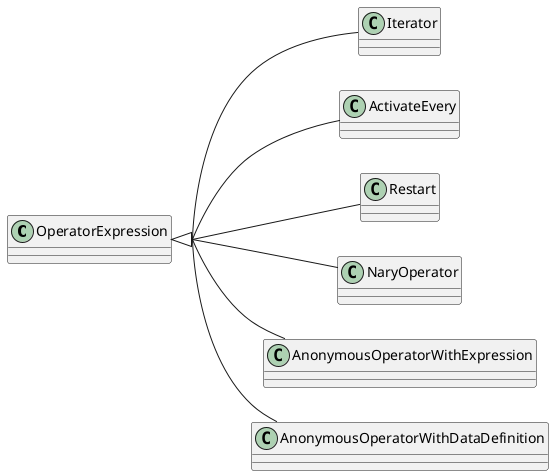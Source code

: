 @startuml
' higher-order
left to right direction
skinparam groupInheritance 2

OperatorExpression <|-- Iterator
OperatorExpression <|-- ActivateEvery
OperatorExpression <|-- Restart
OperatorExpression <|-- NaryOperator
OperatorExpression <|-- AnonymousOperatorWithExpression
OperatorExpression <|-- AnonymousOperatorWithDataDefinition

@enduml